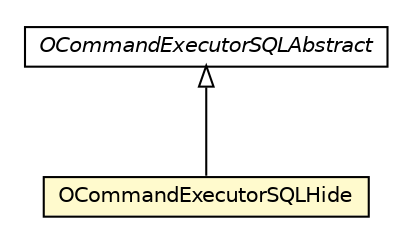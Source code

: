 #!/usr/local/bin/dot
#
# Class diagram 
# Generated by UMLGraph version R5_6-24-gf6e263 (http://www.umlgraph.org/)
#

digraph G {
	edge [fontname="Helvetica",fontsize=10,labelfontname="Helvetica",labelfontsize=10];
	node [fontname="Helvetica",fontsize=10,shape=plaintext];
	nodesep=0.25;
	ranksep=0.5;
	// com.orientechnologies.orient.core.sql.OCommandExecutorSQLHide
	c1063380 [label=<<table title="com.orientechnologies.orient.core.sql.OCommandExecutorSQLHide" border="0" cellborder="1" cellspacing="0" cellpadding="2" port="p" bgcolor="lemonChiffon" href="./OCommandExecutorSQLHide.html">
		<tr><td><table border="0" cellspacing="0" cellpadding="1">
<tr><td align="center" balign="center"> OCommandExecutorSQLHide </td></tr>
		</table></td></tr>
		</table>>, URL="./OCommandExecutorSQLHide.html", fontname="Helvetica", fontcolor="black", fontsize=10.0];
	// com.orientechnologies.orient.core.sql.OCommandExecutorSQLAbstract
	c1063428 [label=<<table title="com.orientechnologies.orient.core.sql.OCommandExecutorSQLAbstract" border="0" cellborder="1" cellspacing="0" cellpadding="2" port="p" href="./OCommandExecutorSQLAbstract.html">
		<tr><td><table border="0" cellspacing="0" cellpadding="1">
<tr><td align="center" balign="center"><font face="Helvetica-Oblique"> OCommandExecutorSQLAbstract </font></td></tr>
		</table></td></tr>
		</table>>, URL="./OCommandExecutorSQLAbstract.html", fontname="Helvetica", fontcolor="black", fontsize=10.0];
	//com.orientechnologies.orient.core.sql.OCommandExecutorSQLHide extends com.orientechnologies.orient.core.sql.OCommandExecutorSQLAbstract
	c1063428:p -> c1063380:p [dir=back,arrowtail=empty];
}

